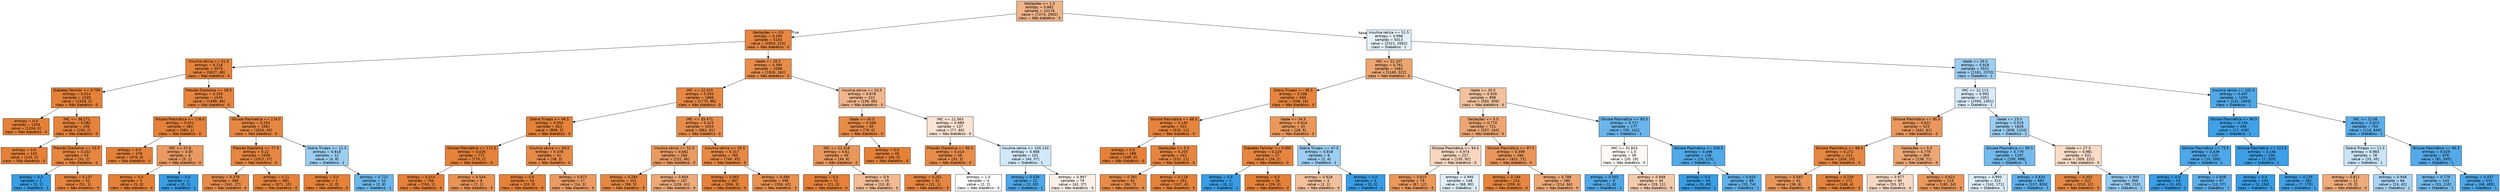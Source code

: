 digraph Tree {
node [shape=box, style="filled", color="black", fontname="helvetica"] ;
edge [fontname="helvetica"] ;
0 [label="Gestações <= 1.5\nentropy = 0.862\nsamples = 10176\nvalue = [7274, 2902]\nclass = Não diabético - 0", fillcolor="#efb388"] ;
1 [label="Gestações <= 0.5\nentropy = 0.245\nsamples = 5163\nvalue = [4953, 210]\nclass = Não diabético - 0", fillcolor="#e68641"] ;
0 -> 1 [labeldistance=2.5, labelangle=45, headlabel="True"] ;
2 [label="Insulina sérica <= 51.5\nentropy = 0.116\nsamples = 3075\nvalue = [3027, 48]\nclass = Não diabético - 0", fillcolor="#e5833c"] ;
1 -> 2 ;
3 [label="Diabetes Familiar <= 0.759\nentropy = 0.014\nsamples = 1530\nvalue = [1528, 2]\nclass = Não diabético - 0", fillcolor="#e58139"] ;
2 -> 3 ;
4 [label="entropy = 0.0\nsamples = 1334\nvalue = [1334, 0]\nclass = Não diabético - 0", fillcolor="#e58139"] ;
3 -> 4 ;
5 [label="IMC <= 38.271\nentropy = 0.082\nsamples = 196\nvalue = [194, 2]\nclass = Não diabético - 0", fillcolor="#e5823b"] ;
3 -> 5 ;
6 [label="entropy = 0.0\nsamples = 143\nvalue = [143, 0]\nclass = Não diabético - 0", fillcolor="#e58139"] ;
5 -> 6 ;
7 [label="Pressão Diastolica <= 33.0\nentropy = 0.232\nsamples = 53\nvalue = [51, 2]\nclass = Não diabético - 0", fillcolor="#e68641"] ;
5 -> 7 ;
8 [label="entropy = 0.0\nsamples = 1\nvalue = [0, 1]\nclass = Diabético - 1", fillcolor="#399de5"] ;
7 -> 8 ;
9 [label="entropy = 0.137\nsamples = 52\nvalue = [51, 1]\nclass = Não diabético - 0", fillcolor="#e6833d"] ;
7 -> 9 ;
10 [label="Pressão Diastolica <= 58.5\nentropy = 0.193\nsamples = 1545\nvalue = [1499, 46]\nclass = Não diabético - 0", fillcolor="#e6853f"] ;
2 -> 10 ;
11 [label="Glicose Plasmática <= 176.0\nentropy = 0.021\nsamples = 484\nvalue = [483, 1]\nclass = Não diabético - 0", fillcolor="#e58139"] ;
10 -> 11 ;
12 [label="entropy = 0.0\nsamples = 478\nvalue = [478, 0]\nclass = Não diabético - 0", fillcolor="#e58139"] ;
11 -> 12 ;
13 [label="IMC <= 37.8\nentropy = 0.65\nsamples = 6\nvalue = [5, 1]\nclass = Não diabético - 0", fillcolor="#ea9a61"] ;
11 -> 13 ;
14 [label="entropy = 0.0\nsamples = 5\nvalue = [5, 0]\nclass = Não diabético - 0", fillcolor="#e58139"] ;
13 -> 14 ;
15 [label="entropy = 0.0\nsamples = 1\nvalue = [0, 1]\nclass = Diabético - 1", fillcolor="#399de5"] ;
13 -> 15 ;
16 [label="Glicose Plasmática <= 174.0\nentropy = 0.253\nsamples = 1061\nvalue = [1016, 45]\nclass = Não diabético - 0", fillcolor="#e68742"] ;
10 -> 16 ;
17 [label="Pressão Diastolica <= 77.5\nentropy = 0.22\nsamples = 1049\nvalue = [1012, 37]\nclass = Não diabético - 0", fillcolor="#e68640"] ;
16 -> 17 ;
18 [label="entropy = 0.378\nsamples = 368\nvalue = [341, 27]\nclass = Não diabético - 0", fillcolor="#e78b49"] ;
17 -> 18 ;
19 [label="entropy = 0.11\nsamples = 681\nvalue = [671, 10]\nclass = Não diabético - 0", fillcolor="#e5833c"] ;
17 -> 19 ;
20 [label="Dobra Triceps <= 12.5\nentropy = 0.918\nsamples = 12\nvalue = [4, 8]\nclass = Diabético - 1", fillcolor="#9ccef2"] ;
16 -> 20 ;
21 [label="entropy = 0.0\nsamples = 2\nvalue = [2, 0]\nclass = Não diabético - 0", fillcolor="#e58139"] ;
20 -> 21 ;
22 [label="entropy = 0.722\nsamples = 10\nvalue = [2, 8]\nclass = Diabético - 1", fillcolor="#6ab6ec"] ;
20 -> 22 ;
23 [label="Idade <= 35.5\nentropy = 0.394\nsamples = 2088\nvalue = [1926, 162]\nclass = Não diabético - 0", fillcolor="#e78c4a"] ;
1 -> 23 ;
24 [label="IMC <= 22.525\nentropy = 0.293\nsamples = 1866\nvalue = [1770, 96]\nclass = Não diabético - 0", fillcolor="#e68844"] ;
23 -> 24 ;
25 [label="Dobra Triceps <= 46.5\nentropy = 0.054\nsamples = 813\nvalue = [808, 5]\nclass = Não diabético - 0", fillcolor="#e5823a"] ;
24 -> 25 ;
26 [label="Glicose Plasmática <= 171.5\nentropy = 0.026\nsamples = 772\nvalue = [770, 2]\nclass = Não diabético - 0", fillcolor="#e5813a"] ;
25 -> 26 ;
27 [label="entropy = 0.014\nsamples = 764\nvalue = [763, 1]\nclass = Não diabético - 0", fillcolor="#e58139"] ;
26 -> 27 ;
28 [label="entropy = 0.544\nsamples = 8\nvalue = [7, 1]\nclass = Não diabético - 0", fillcolor="#e99355"] ;
26 -> 28 ;
29 [label="Insulina sérica <= 59.0\nentropy = 0.378\nsamples = 41\nvalue = [38, 3]\nclass = Não diabético - 0", fillcolor="#e78b49"] ;
25 -> 29 ;
30 [label="entropy = 0.0\nsamples = 24\nvalue = [24, 0]\nclass = Não diabético - 0", fillcolor="#e58139"] ;
29 -> 30 ;
31 [label="entropy = 0.672\nsamples = 17\nvalue = [14, 3]\nclass = Não diabético - 0", fillcolor="#eb9c63"] ;
29 -> 31 ;
32 [label="IMC <= 35.471\nentropy = 0.424\nsamples = 1053\nvalue = [962, 91]\nclass = Não diabético - 0", fillcolor="#e78d4c"] ;
24 -> 32 ;
33 [label="Insulina sérica <= 52.0\nentropy = 0.661\nsamples = 268\nvalue = [222, 46]\nclass = Não diabético - 0", fillcolor="#ea9b62"] ;
32 -> 33 ;
34 [label="entropy = 0.284\nsamples = 101\nvalue = [96, 5]\nclass = Não diabético - 0", fillcolor="#e68843"] ;
33 -> 34 ;
35 [label="entropy = 0.804\nsamples = 167\nvalue = [126, 41]\nclass = Não diabético - 0", fillcolor="#edaa79"] ;
33 -> 35 ;
36 [label="Insulina sérica <= 55.5\nentropy = 0.317\nsamples = 785\nvalue = [740, 45]\nclass = Não diabético - 0", fillcolor="#e78945"] ;
32 -> 36 ;
37 [label="entropy = 0.065\nsamples = 387\nvalue = [384, 3]\nclass = Não diabético - 0", fillcolor="#e5823b"] ;
36 -> 37 ;
38 [label="entropy = 0.486\nsamples = 398\nvalue = [356, 42]\nclass = Não diabético - 0", fillcolor="#e89050"] ;
36 -> 38 ;
39 [label="Insulina sérica <= 53.5\nentropy = 0.878\nsamples = 222\nvalue = [156, 66]\nclass = Não diabético - 0", fillcolor="#f0b68d"] ;
23 -> 39 ;
40 [label="Idade <= 45.5\nentropy = 0.368\nsamples = 85\nvalue = [79, 6]\nclass = Não diabético - 0", fillcolor="#e78b48"] ;
39 -> 40 ;
41 [label="IMC <= 22.419\nentropy = 0.61\nsamples = 40\nvalue = [34, 6]\nclass = Não diabético - 0", fillcolor="#ea975c"] ;
40 -> 41 ;
42 [label="entropy = 0.0\nsamples = 21\nvalue = [21, 0]\nclass = Não diabético - 0", fillcolor="#e58139"] ;
41 -> 42 ;
43 [label="entropy = 0.9\nsamples = 19\nvalue = [13, 6]\nclass = Não diabético - 0", fillcolor="#f1bb94"] ;
41 -> 43 ;
44 [label="entropy = 0.0\nsamples = 45\nvalue = [45, 0]\nclass = Não diabético - 0", fillcolor="#e58139"] ;
40 -> 44 ;
45 [label="IMC <= 21.563\nentropy = 0.989\nsamples = 137\nvalue = [77, 60]\nclass = Não diabético - 0", fillcolor="#f9e3d3"] ;
39 -> 45 ;
46 [label="Pressão Diastolica <= 95.5\nentropy = 0.414\nsamples = 36\nvalue = [33, 3]\nclass = Não diabético - 0", fillcolor="#e78c4b"] ;
45 -> 46 ;
47 [label="entropy = 0.201\nsamples = 32\nvalue = [31, 1]\nclass = Não diabético - 0", fillcolor="#e6853f"] ;
46 -> 47 ;
48 [label="entropy = 1.0\nsamples = 4\nvalue = [2, 2]\nclass = Não diabético - 0", fillcolor="#ffffff"] ;
46 -> 48 ;
49 [label="Insulina sérica <= 105.133\nentropy = 0.988\nsamples = 101\nvalue = [44, 57]\nclass = Diabético - 1", fillcolor="#d2e9f9"] ;
45 -> 49 ;
50 [label="entropy = 0.439\nsamples = 22\nvalue = [2, 20]\nclass = Diabético - 1", fillcolor="#4da7e8"] ;
49 -> 50 ;
51 [label="entropy = 0.997\nsamples = 79\nvalue = [42, 37]\nclass = Não diabético - 0", fillcolor="#fcf0e7"] ;
49 -> 51 ;
52 [label="Insulina sérica <= 51.5\nentropy = 0.996\nsamples = 5013\nvalue = [2321, 2692]\nclass = Diabético - 1", fillcolor="#e4f1fb"] ;
0 -> 52 [labeldistance=2.5, labelangle=-45, headlabel="False"] ;
53 [label="IMC <= 22.107\nentropy = 0.761\nsamples = 1462\nvalue = [1140, 322]\nclass = Não diabético - 0", fillcolor="#eca571"] ;
52 -> 53 ;
54 [label="Dobra Triceps <= 45.5\nentropy = 0.186\nsamples = 564\nvalue = [548, 16]\nclass = Não diabético - 0", fillcolor="#e6853f"] ;
53 -> 54 ;
55 [label="Glicose Plasmática <= 88.5\nentropy = 0.145\nsamples = 531\nvalue = [520, 11]\nclass = Não diabético - 0", fillcolor="#e6843d"] ;
54 -> 55 ;
56 [label="entropy = 0.0\nsamples = 189\nvalue = [189, 0]\nclass = Não diabético - 0", fillcolor="#e58139"] ;
55 -> 56 ;
57 [label="Gestações <= 5.5\nentropy = 0.205\nsamples = 342\nvalue = [331, 11]\nclass = Não diabético - 0", fillcolor="#e68540"] ;
55 -> 57 ;
58 [label="entropy = 0.391\nsamples = 91\nvalue = [84, 7]\nclass = Não diabético - 0", fillcolor="#e78c49"] ;
57 -> 58 ;
59 [label="entropy = 0.118\nsamples = 251\nvalue = [247, 4]\nclass = Não diabético - 0", fillcolor="#e5833c"] ;
57 -> 59 ;
60 [label="Idade <= 34.5\nentropy = 0.614\nsamples = 33\nvalue = [28, 5]\nclass = Não diabético - 0", fillcolor="#ea985c"] ;
54 -> 60 ;
61 [label="Diabetes Familiar <= 0.099\nentropy = 0.229\nsamples = 27\nvalue = [26, 1]\nclass = Não diabético - 0", fillcolor="#e68641"] ;
60 -> 61 ;
62 [label="entropy = 0.0\nsamples = 1\nvalue = [0, 1]\nclass = Diabético - 1", fillcolor="#399de5"] ;
61 -> 62 ;
63 [label="entropy = 0.0\nsamples = 26\nvalue = [26, 0]\nclass = Não diabético - 0", fillcolor="#e58139"] ;
61 -> 63 ;
64 [label="Dobra Triceps <= 47.5\nentropy = 0.918\nsamples = 6\nvalue = [2, 4]\nclass = Diabético - 1", fillcolor="#9ccef2"] ;
60 -> 64 ;
65 [label="entropy = 0.918\nsamples = 3\nvalue = [2, 1]\nclass = Não diabético - 0", fillcolor="#f2c09c"] ;
64 -> 65 ;
66 [label="entropy = 0.0\nsamples = 3\nvalue = [0, 3]\nclass = Diabético - 1", fillcolor="#399de5"] ;
64 -> 66 ;
67 [label="Idade <= 35.5\nentropy = 0.926\nsamples = 898\nvalue = [592, 306]\nclass = Não diabético - 0", fillcolor="#f2c29f"] ;
53 -> 67 ;
68 [label="Gestações <= 5.5\nentropy = 0.774\nsamples = 721\nvalue = [557, 164]\nclass = Não diabético - 0", fillcolor="#eda673"] ;
67 -> 68 ;
69 [label="Glicose Plasmática <= 94.5\nentropy = 0.974\nsamples = 227\nvalue = [135, 92]\nclass = Não diabético - 0", fillcolor="#f7d7c0"] ;
68 -> 69 ;
70 [label="entropy = 0.615\nsamples = 79\nvalue = [67, 12]\nclass = Não diabético - 0", fillcolor="#ea985c"] ;
69 -> 70 ;
71 [label="entropy = 0.995\nsamples = 148\nvalue = [68, 80]\nclass = Diabético - 1", fillcolor="#e1f0fb"] ;
69 -> 71 ;
72 [label="Glicose Plasmática <= 97.5\nentropy = 0.599\nsamples = 494\nvalue = [422, 72]\nclass = Não diabético - 0", fillcolor="#e9965b"] ;
68 -> 72 ;
73 [label="entropy = 0.184\nsamples = 214\nvalue = [208, 6]\nclass = Não diabético - 0", fillcolor="#e6853f"] ;
72 -> 73 ;
74 [label="entropy = 0.788\nsamples = 280\nvalue = [214, 66]\nclass = Não diabético - 0", fillcolor="#eda876"] ;
72 -> 74 ;
75 [label="Glicose Plasmática <= 95.5\nentropy = 0.717\nsamples = 177\nvalue = [35, 142]\nclass = Diabético - 1", fillcolor="#6ab5eb"] ;
67 -> 75 ;
76 [label="IMC <= 31.833\nentropy = 1.0\nsamples = 39\nvalue = [20, 19]\nclass = Não diabético - 0", fillcolor="#fef9f5"] ;
75 -> 76 ;
77 [label="entropy = 0.503\nsamples = 9\nvalue = [1, 8]\nclass = Diabético - 1", fillcolor="#52a9e8"] ;
76 -> 77 ;
78 [label="entropy = 0.948\nsamples = 30\nvalue = [19, 11]\nclass = Não diabético - 0", fillcolor="#f4caac"] ;
76 -> 78 ;
79 [label="Glicose Plasmática <= 109.5\nentropy = 0.496\nsamples = 138\nvalue = [15, 123]\nclass = Diabético - 1", fillcolor="#51a9e8"] ;
75 -> 79 ;
80 [label="entropy = 0.0\nsamples = 49\nvalue = [0, 49]\nclass = Diabético - 1", fillcolor="#399de5"] ;
79 -> 80 ;
81 [label="entropy = 0.654\nsamples = 89\nvalue = [15, 74]\nclass = Diabético - 1", fillcolor="#61b1ea"] ;
79 -> 81 ;
82 [label="Idade <= 35.5\nentropy = 0.918\nsamples = 3551\nvalue = [1181, 2370]\nclass = Diabético - 1", fillcolor="#9ccef2"] ;
52 -> 82 ;
83 [label="IMC <= 22.113\nentropy = 0.992\nsamples = 2351\nvalue = [1050, 1301]\nclass = Diabético - 1", fillcolor="#d9ecfa"] ;
82 -> 83 ;
84 [label="Glicose Plasmática <= 95.5\nentropy = 0.622\nsamples = 523\nvalue = [442, 81]\nclass = Não diabético - 0", fillcolor="#ea985d"] ;
83 -> 84 ;
85 [label="Glicose Plasmática <= 68.5\nentropy = 0.272\nsamples = 214\nvalue = [204, 10]\nclass = Não diabético - 0", fillcolor="#e68743"] ;
84 -> 85 ;
86 [label="entropy = 0.592\nsamples = 42\nvalue = [36, 6]\nclass = Não diabético - 0", fillcolor="#e9965a"] ;
85 -> 86 ;
87 [label="entropy = 0.159\nsamples = 172\nvalue = [168, 4]\nclass = Não diabético - 0", fillcolor="#e6843e"] ;
85 -> 87 ;
88 [label="Gestações <= 5.5\nentropy = 0.778\nsamples = 309\nvalue = [238, 71]\nclass = Não diabético - 0", fillcolor="#eda774"] ;
84 -> 88 ;
89 [label="entropy = 0.977\nsamples = 90\nvalue = [53, 37]\nclass = Não diabético - 0", fillcolor="#f7d9c3"] ;
88 -> 89 ;
90 [label="entropy = 0.623\nsamples = 219\nvalue = [185, 34]\nclass = Não diabético - 0", fillcolor="#ea985d"] ;
88 -> 90 ;
91 [label="Idade <= 23.5\nentropy = 0.918\nsamples = 1828\nvalue = [608, 1220]\nclass = Diabético - 1", fillcolor="#9ccef2"] ;
83 -> 91 ;
92 [label="Glicose Plasmática <= 95.5\nentropy = 0.779\nsamples = 1297\nvalue = [299, 998]\nclass = Diabético - 1", fillcolor="#74baed"] ;
91 -> 92 ;
93 [label="entropy = 0.993\nsamples = 314\nvalue = [142, 172]\nclass = Diabético - 1", fillcolor="#dceefa"] ;
92 -> 93 ;
94 [label="entropy = 0.634\nsamples = 983\nvalue = [157, 826]\nclass = Diabético - 1", fillcolor="#5fb0ea"] ;
92 -> 94 ;
95 [label="Idade <= 27.5\nentropy = 0.981\nsamples = 531\nvalue = [309, 222]\nclass = Não diabético - 0", fillcolor="#f8dcc7"] ;
91 -> 95 ;
96 [label="entropy = 0.303\nsamples = 222\nvalue = [210, 12]\nclass = Não diabético - 0", fillcolor="#e68844"] ;
95 -> 96 ;
97 [label="entropy = 0.905\nsamples = 309\nvalue = [99, 210]\nclass = Diabético - 1", fillcolor="#96cbf1"] ;
95 -> 97 ;
98 [label="Insulina sérica <= 101.0\nentropy = 0.497\nsamples = 1200\nvalue = [131, 1069]\nclass = Diabético - 1", fillcolor="#51a9e8"] ;
82 -> 98 ;
99 [label="Glicose Plasmática <= 96.5\nentropy = 0.234\nsamples = 446\nvalue = [17, 429]\nclass = Diabético - 1", fillcolor="#41a1e6"] ;
98 -> 99 ;
100 [label="Glicose Plasmática <= 73.5\nentropy = 0.439\nsamples = 110\nvalue = [10, 100]\nclass = Diabético - 1", fillcolor="#4da7e8"] ;
99 -> 100 ;
101 [label="entropy = 0.0\nsamples = 43\nvalue = [0, 43]\nclass = Diabético - 1", fillcolor="#399de5"] ;
100 -> 101 ;
102 [label="entropy = 0.608\nsamples = 67\nvalue = [10, 57]\nclass = Diabético - 1", fillcolor="#5caeea"] ;
100 -> 102 ;
103 [label="Glicose Plasmática <= 113.5\nentropy = 0.146\nsamples = 336\nvalue = [7, 329]\nclass = Diabético - 1", fillcolor="#3d9fe6"] ;
99 -> 103 ;
104 [label="entropy = 0.0\nsamples = 154\nvalue = [0, 154]\nclass = Diabético - 1", fillcolor="#399de5"] ;
103 -> 104 ;
105 [label="entropy = 0.235\nsamples = 182\nvalue = [7, 175]\nclass = Diabético - 1", fillcolor="#41a1e6"] ;
103 -> 105 ;
106 [label="IMC <= 22.06\nentropy = 0.613\nsamples = 754\nvalue = [114, 640]\nclass = Diabético - 1", fillcolor="#5caeea"] ;
98 -> 106 ;
107 [label="Dobra Triceps <= 11.5\nentropy = 0.983\nsamples = 78\nvalue = [33, 45]\nclass = Diabético - 1", fillcolor="#cae5f8"] ;
106 -> 107 ;
108 [label="entropy = 0.811\nsamples = 12\nvalue = [9, 3]\nclass = Não diabético - 0", fillcolor="#eeab7b"] ;
107 -> 108 ;
109 [label="entropy = 0.946\nsamples = 66\nvalue = [24, 42]\nclass = Diabético - 1", fillcolor="#aad5f4"] ;
107 -> 109 ;
110 [label="Glicose Plasmática <= 96.5\nentropy = 0.529\nsamples = 676\nvalue = [81, 595]\nclass = Diabético - 1", fillcolor="#54aae9"] ;
106 -> 110 ;
111 [label="entropy = 0.779\nsamples = 143\nvalue = [33, 110]\nclass = Diabético - 1", fillcolor="#74baed"] ;
110 -> 111 ;
112 [label="entropy = 0.437\nsamples = 533\nvalue = [48, 485]\nclass = Diabético - 1", fillcolor="#4da7e8"] ;
110 -> 112 ;
}